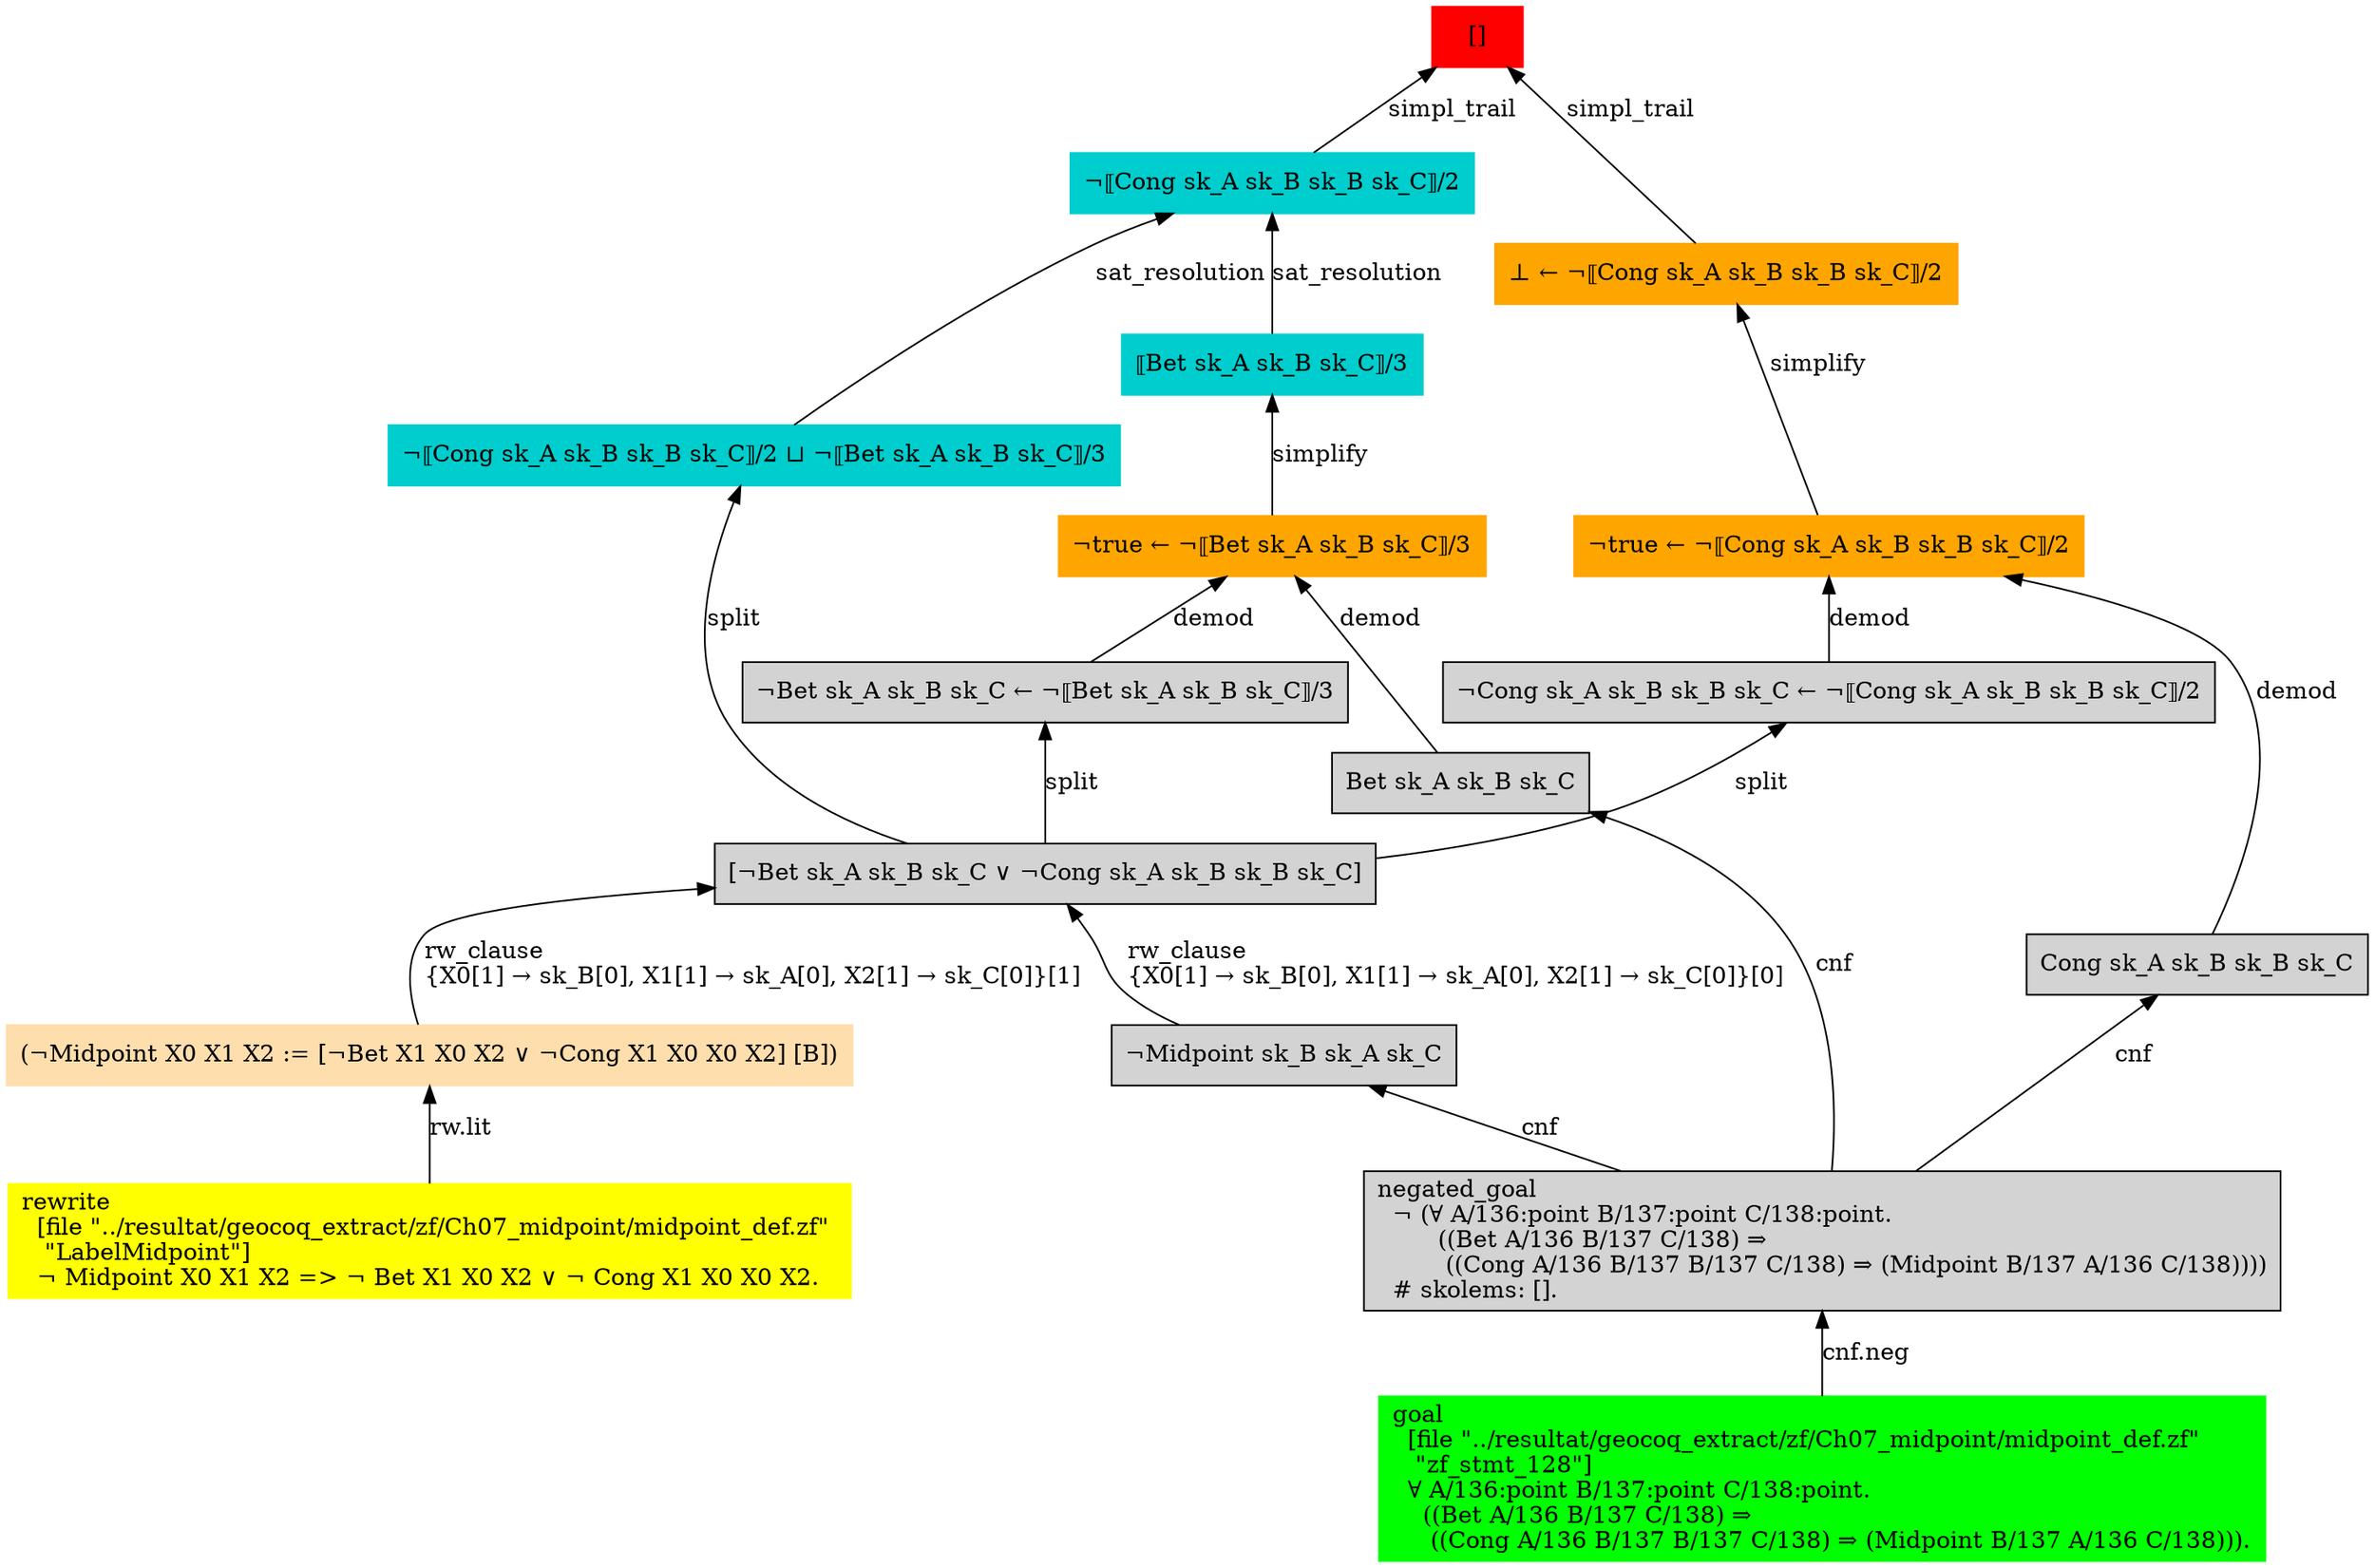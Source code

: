 digraph "unsat_graph" {
  vertex_0 [color=red, label="[]", shape=box, style=filled];
  vertex_0 -> vertex_1 [label="simpl_trail", dir="back"];
  vertex_1 [color=cyan3, shape=box, label="¬⟦Cong sk_A sk_B sk_B sk_C⟧/2\l", style=filled];
  vertex_1 -> vertex_2 [label="sat_resolution", dir="back"];
  vertex_2 [color=cyan3, shape=box, label="⟦Bet sk_A sk_B sk_C⟧/3\l", style=filled];
  vertex_2 -> vertex_3 [label="simplify", dir="back"];
  vertex_3 [color=orange, shape=box, label="¬true ← ¬⟦Bet sk_A sk_B sk_C⟧/3\l", style=filled];
  vertex_3 -> vertex_4 [label="demod", dir="back"];
  vertex_4 [shape=box, label="Bet sk_A sk_B sk_C\l", style=filled];
  vertex_4 -> vertex_5 [label="cnf", dir="back"];
  vertex_5 [shape=box, label="negated_goal\l  ¬ (∀ A/136:point B/137:point C/138:point.\l        ((Bet A/136 B/137 C/138) ⇒\l         ((Cong A/136 B/137 B/137 C/138) ⇒ (Midpoint B/137 A/136 C/138))))\l  # skolems: [].\l", style=filled];
  vertex_5 -> vertex_6 [label="cnf.neg", dir="back"];
  vertex_6 [color=green, shape=box, label="goal\l  [file \"../resultat/geocoq_extract/zf/Ch07_midpoint/midpoint_def.zf\" \l   \"zf_stmt_128\"]\l  ∀ A/136:point B/137:point C/138:point.\l    ((Bet A/136 B/137 C/138) ⇒\l     ((Cong A/136 B/137 B/137 C/138) ⇒ (Midpoint B/137 A/136 C/138))).\l", style=filled];
  vertex_3 -> vertex_7 [label="demod", dir="back"];
  vertex_7 [shape=box, label="¬Bet sk_A sk_B sk_C ← ¬⟦Bet sk_A sk_B sk_C⟧/3\l", style=filled];
  vertex_7 -> vertex_8 [label="split", dir="back"];
  vertex_8 [shape=box, label="[¬Bet sk_A sk_B sk_C ∨ ¬Cong sk_A sk_B sk_B sk_C]\l", style=filled];
  vertex_8 -> vertex_9 [label="rw_clause\l\{X0[1] → sk_B[0], X1[1] → sk_A[0], X2[1] → sk_C[0]\}[1]\l", dir="back"];
  vertex_9 [color=navajowhite, shape=box, label="(¬Midpoint X0 X1 X2 := [¬Bet X1 X0 X2 ∨ ¬Cong X1 X0 X0 X2] [B])\l", style=filled];
  vertex_9 -> vertex_10 [label="rw.lit", dir="back"];
  vertex_10 [color=yellow, shape=box, label="rewrite\l  [file \"../resultat/geocoq_extract/zf/Ch07_midpoint/midpoint_def.zf\" \l   \"LabelMidpoint\"]\l  ¬ Midpoint X0 X1 X2 =\> ¬ Bet X1 X0 X2 ∨ ¬ Cong X1 X0 X0 X2.\l", style=filled];
  vertex_8 -> vertex_11 [label="rw_clause\l\{X0[1] → sk_B[0], X1[1] → sk_A[0], X2[1] → sk_C[0]\}[0]\l", dir="back"];
  vertex_11 [shape=box, label="¬Midpoint sk_B sk_A sk_C\l", style=filled];
  vertex_11 -> vertex_5 [label="cnf", dir="back"];
  vertex_1 -> vertex_12 [label="sat_resolution", dir="back"];
  vertex_12 [color=cyan3, shape=box, label="¬⟦Cong sk_A sk_B sk_B sk_C⟧/2 ⊔ ¬⟦Bet sk_A sk_B sk_C⟧/3\l", style=filled];
  vertex_12 -> vertex_8 [label="split", dir="back"];
  vertex_0 -> vertex_13 [label="simpl_trail", dir="back"];
  vertex_13 [color=orange, shape=box, label="⊥ ← ¬⟦Cong sk_A sk_B sk_B sk_C⟧/2\l", style=filled];
  vertex_13 -> vertex_14 [label="simplify", dir="back"];
  vertex_14 [color=orange, shape=box, label="¬true ← ¬⟦Cong sk_A sk_B sk_B sk_C⟧/2\l", style=filled];
  vertex_14 -> vertex_15 [label="demod", dir="back"];
  vertex_15 [shape=box, label="Cong sk_A sk_B sk_B sk_C\l", style=filled];
  vertex_15 -> vertex_5 [label="cnf", dir="back"];
  vertex_14 -> vertex_16 [label="demod", dir="back"];
  vertex_16 [shape=box, label="¬Cong sk_A sk_B sk_B sk_C ← ¬⟦Cong sk_A sk_B sk_B sk_C⟧/2\l", style=filled];
  vertex_16 -> vertex_8 [label="split", dir="back"];
  }



